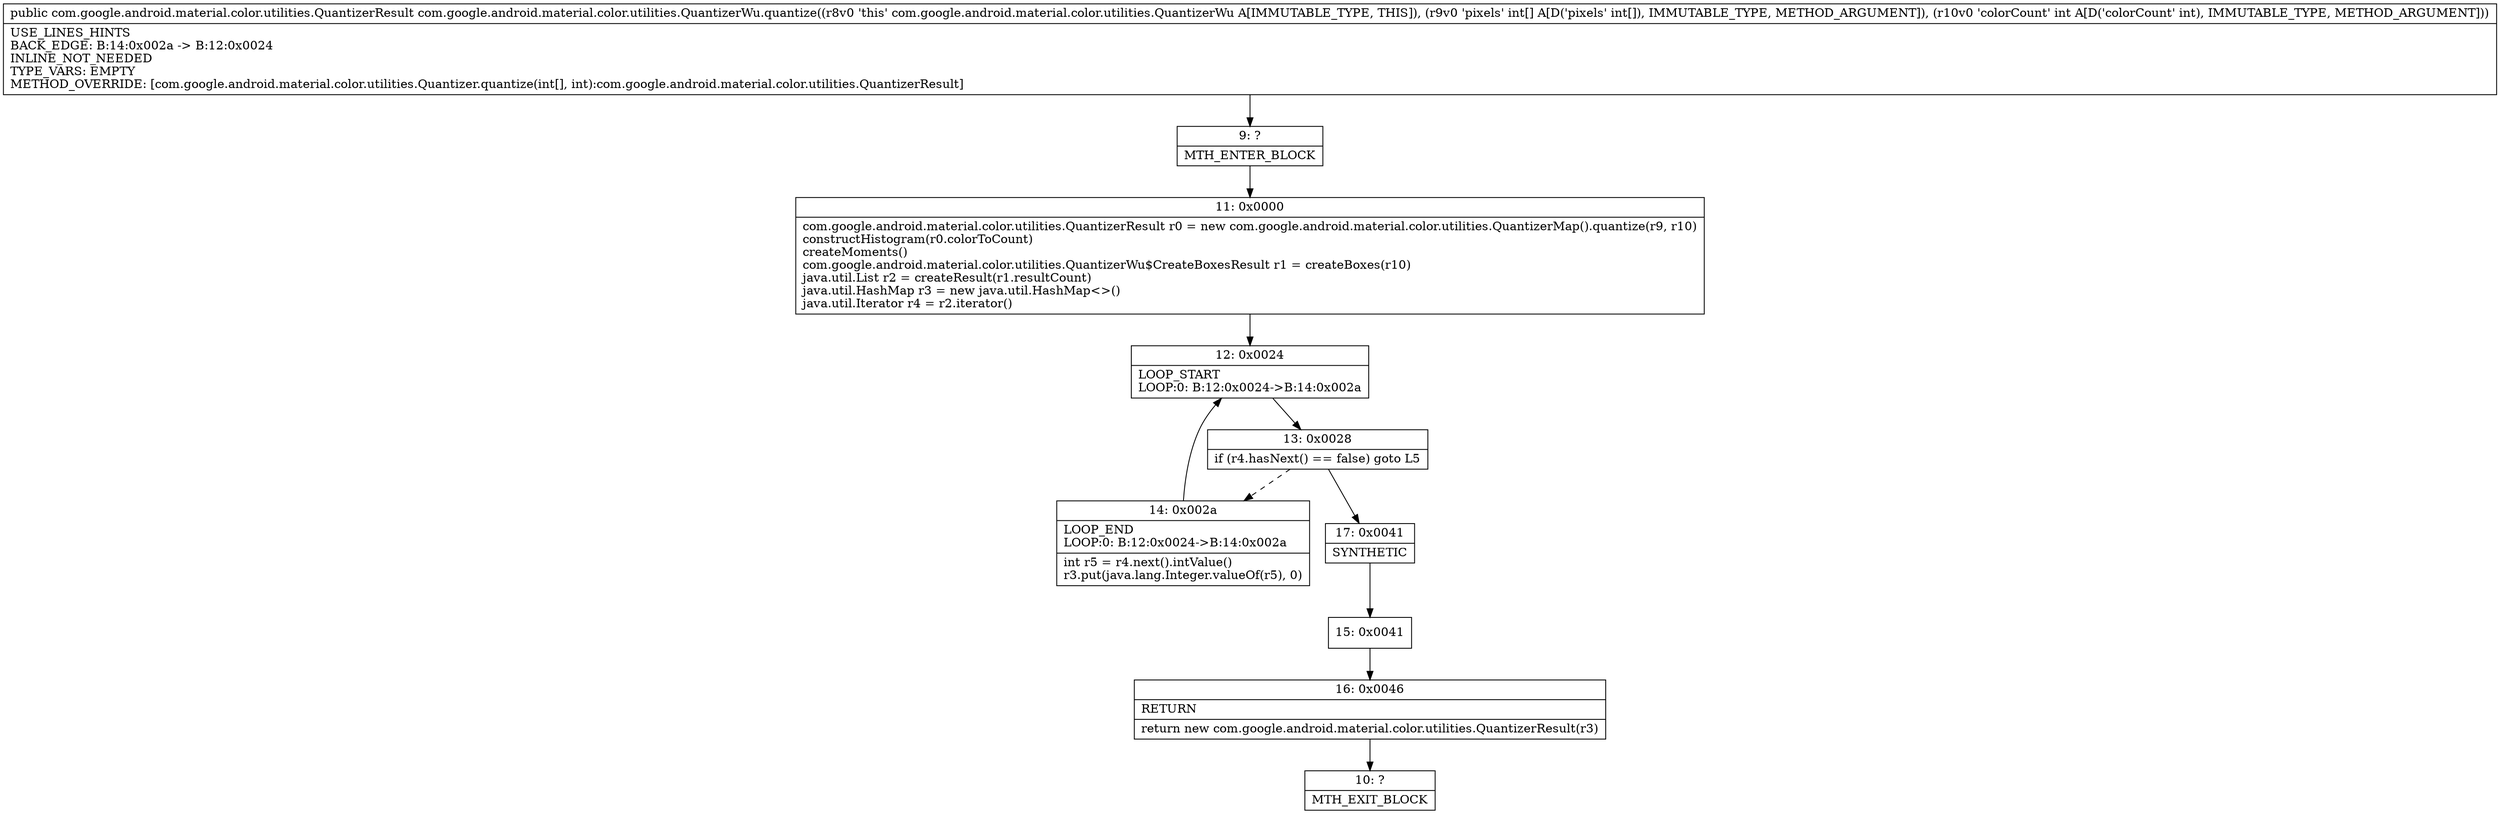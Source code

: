 digraph "CFG forcom.google.android.material.color.utilities.QuantizerWu.quantize([II)Lcom\/google\/android\/material\/color\/utilities\/QuantizerResult;" {
Node_9 [shape=record,label="{9\:\ ?|MTH_ENTER_BLOCK\l}"];
Node_11 [shape=record,label="{11\:\ 0x0000|com.google.android.material.color.utilities.QuantizerResult r0 = new com.google.android.material.color.utilities.QuantizerMap().quantize(r9, r10)\lconstructHistogram(r0.colorToCount)\lcreateMoments()\lcom.google.android.material.color.utilities.QuantizerWu$CreateBoxesResult r1 = createBoxes(r10)\ljava.util.List r2 = createResult(r1.resultCount)\ljava.util.HashMap r3 = new java.util.HashMap\<\>()\ljava.util.Iterator r4 = r2.iterator()\l}"];
Node_12 [shape=record,label="{12\:\ 0x0024|LOOP_START\lLOOP:0: B:12:0x0024\-\>B:14:0x002a\l}"];
Node_13 [shape=record,label="{13\:\ 0x0028|if (r4.hasNext() == false) goto L5\l}"];
Node_14 [shape=record,label="{14\:\ 0x002a|LOOP_END\lLOOP:0: B:12:0x0024\-\>B:14:0x002a\l|int r5 = r4.next().intValue()\lr3.put(java.lang.Integer.valueOf(r5), 0)\l}"];
Node_17 [shape=record,label="{17\:\ 0x0041|SYNTHETIC\l}"];
Node_15 [shape=record,label="{15\:\ 0x0041}"];
Node_16 [shape=record,label="{16\:\ 0x0046|RETURN\l|return new com.google.android.material.color.utilities.QuantizerResult(r3)\l}"];
Node_10 [shape=record,label="{10\:\ ?|MTH_EXIT_BLOCK\l}"];
MethodNode[shape=record,label="{public com.google.android.material.color.utilities.QuantizerResult com.google.android.material.color.utilities.QuantizerWu.quantize((r8v0 'this' com.google.android.material.color.utilities.QuantizerWu A[IMMUTABLE_TYPE, THIS]), (r9v0 'pixels' int[] A[D('pixels' int[]), IMMUTABLE_TYPE, METHOD_ARGUMENT]), (r10v0 'colorCount' int A[D('colorCount' int), IMMUTABLE_TYPE, METHOD_ARGUMENT]))  | USE_LINES_HINTS\lBACK_EDGE: B:14:0x002a \-\> B:12:0x0024\lINLINE_NOT_NEEDED\lTYPE_VARS: EMPTY\lMETHOD_OVERRIDE: [com.google.android.material.color.utilities.Quantizer.quantize(int[], int):com.google.android.material.color.utilities.QuantizerResult]\l}"];
MethodNode -> Node_9;Node_9 -> Node_11;
Node_11 -> Node_12;
Node_12 -> Node_13;
Node_13 -> Node_14[style=dashed];
Node_13 -> Node_17;
Node_14 -> Node_12;
Node_17 -> Node_15;
Node_15 -> Node_16;
Node_16 -> Node_10;
}

